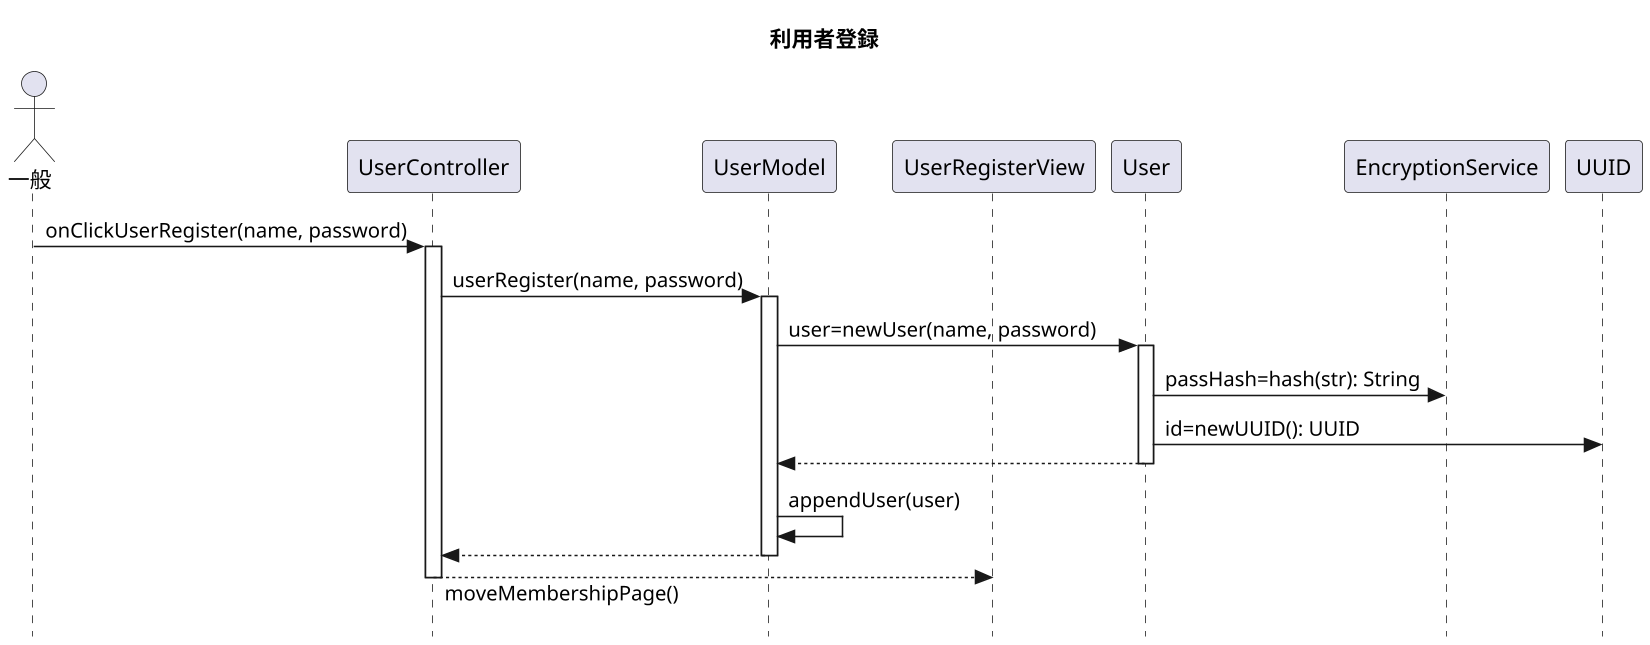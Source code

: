 @startuml 利用者登録

title 利用者登録
skinparam dpi 150
skinparam responseMessageBelowArrow true
skinparam style strictuml

actor 一般 as user
participant UserController
participant UserModel
participant UserRegisterView
participant User

user -> UserController : onClickUserRegister(name, password)

activate UserController
UserController -> UserModel : userRegister(name, password)

activate UserModel
UserModel -> User : user=newUser(name, password)

activate User
User -> EncryptionService : passHash=hash(str): String
User -> UUID : id=newUUID(): UUID
UserModel <-- User
deactivate User

UserModel -> UserModel : appendUser(user)
UserController <-- UserModel
deactivate UserModel

UserRegisterView <-- UserController : moveMembershipPage()
deactivate UserController

@enduml

@startuml ログインする

title ログインする
skinparam dpi 150
skinparam responseMessageBelowArrow true
skinparam style strictuml

actor 一般 as user
participant LoginController
participant UserModel
participant LoginView

user -> LoginController : onClickLogin(id, password)

group Login
    activate LoginController
    LoginController -> UserModel : login(id, password)

    activate UserModel 
    UserModel -> UserModel : user=getUser(id): User
    UserModel -> User : isOk=LoginValidation(password): Bool

    activate User
    User -> EncryptionService : passHash=hash(str): String
    UserModel <-- User
    LoginController <-- UserModel
    deactivate User

    deactivate UserModel

    alt isOk = true
        LoginView <- LoginController : moveMembershipPage()
    else 
        LoginView <- LoginController : showLoginErrorMessage()
    end

    deactivate LoginController
    deactivate LoginView
end

@enduml

@startuml 貸出手続

title 貸出手続
skinparam dpi 150
skinparam responseMessageBelowArrow true
skinparam style strictuml

actor 一般 as user
participant LoginController
participant UserModel
participant BookLendController
participant BookModel
participant BookLendView
participant BarcodeReader

user -> LoginController : onClickLogin(userid, password)
ref over UserModel, LoginController : Login

user -> BookLendController : onClickLend()

activate BookLendController
BookLendController -> BookModel : lend()

activate BookModel
BookModel -> BarcodeReader : bookId=read() : UUID

activate BarcodeReader
user -> BarcodeReader : readBook()
BookModel <-- BarcodeReader
deactivate

UserModel <- BookModel : getMe() : User

BookModel -> BookModel : book=getBook(bookId)

BookModel -> Book : lock()
BookModel -> Book : isLoan=isLoan(): Bool
alt isLoan = true
    BookModel -> Book : unlock()
    BookLendController <-- BookModel
    BookLendController -> BookLendView : showLendErrorMessage()
else 
    BookModel -> Book : setLendByUser(userId)
    BookModel -> Book : unlock()

    BookLendController <-- BookModel
    BookLendController -> BookLendView : moveLendCompletedPage()
end
deactivate BookModel

@enduml 

@startuml 返却手続

title 返却手続
skinparam dpi 150
skinparam responseMessageBelowArrow true
skinparam style strictuml

actor 一般 as user
participant LoginController
participant UserModel
participant BookReturnController
participant BookModel
participant BookLendView
participant User

user -> LoginController : onClickLogin(userId, password)
ref over UserModel, LoginController : Login

user -> BookReturnController : onClickReturnBook()

activate BookReturnController
BookReturnController -> BookModel : getLendedList()

activate BookModel
UserModel <- BookModel : getMe() : User

BookModel -> User : lendedList=getLendedList()
BookReturnController <-- BookModel
deactivate BookModel

BookReturnController -> BookLendView : showLendedList(lendedList)

user -> BookReturnController : selectReturnBook()
BookReturnController -> BookModel : returnBook(bookId)

activate BookModel
BookModel -> BookModel : book=getBook(bookId)
BookModel -> Book : returnBook()
deactivate BookModel

@enduml

@startuml AV室予約

title AV室予約
skinparam dpi 150
skinparam responseMessageBelowArrow true
skinparam style strictuml

actor 一般 as user
participant LoginController
participant UserModel
participant RoomReservationController
participant RoomReservationModel
participant RoomReservationView

user -> LoginController : onClicklogin(userId, password)
ref over UserModel, LoginController : Login

user -> RoomReservationController : onClickRoomReservation()

activate RoomReservationController
RoomReservationController -> RoomReservationModel : roomList=getVacantRoomList()
RoomReservationController -> RoomReservationView : showRoomList(roomList)

user -> RoomReservationController : selectRoom()
RoomReservationController -> RoomReservationModel : roomReservation(roomId)

activate RoomReservationModel
UserModel <- RoomReservationModel : getMe()
RoomReservationModel -> RoomReservationModel : getRoom(roomId)

RoomReservationModel -> Room : lock()
RoomReservationModel -> Room : roomStatus=getStatus(): RoomStatus
alt roomStatus=Vacant
    RoomReservationModel -> Room : reserve(userId)
    RoomReservationModel -> Room : unlock()

    RoomReservationController <-- RoomReservationModel
    RoomReservationController -> RoomReservationView : moveReservedPage()
else
    RoomReservationModel -> Room : unlock()

    RoomReservationController <-- RoomReservationModel
    RoomReservationController -> RoomReservationView : showReservedMessage()
end
deactivate RoomReservationModel

@enduml

@startuml 登録ユーザ一覧表示

title 登録ユーザ一覧表示
skinparam dpi 150
skinparam responseMessageBelowArrow true
skinparam style strictuml

actor 管理者 as admin
participant AdminController
participant UserModel
participant AdminView

admin -> AdminController : onClickUserList()

activate AdminController
AdminController -> UserModel : userList=getUserList()
AdminController -> AdminView : showUserList(userList)

@enduml

@startuml 貸出中ユーザ一覧表示

title 貸出中ユーザ一覧表示
skinparam dpi 150
skinparam responseMessageBelowArrow true
skinparam style strictuml

actor 管理者 as admin
participant AdminController
participant UserModel
participant AdminView

admin -> AdminController : onClickOnLoanUserList()

activate AdminController
AdminController -> UserModel : userList=getOnLoanUserList()
AdminController -> AdminView : showUserList(userList)

@enduml